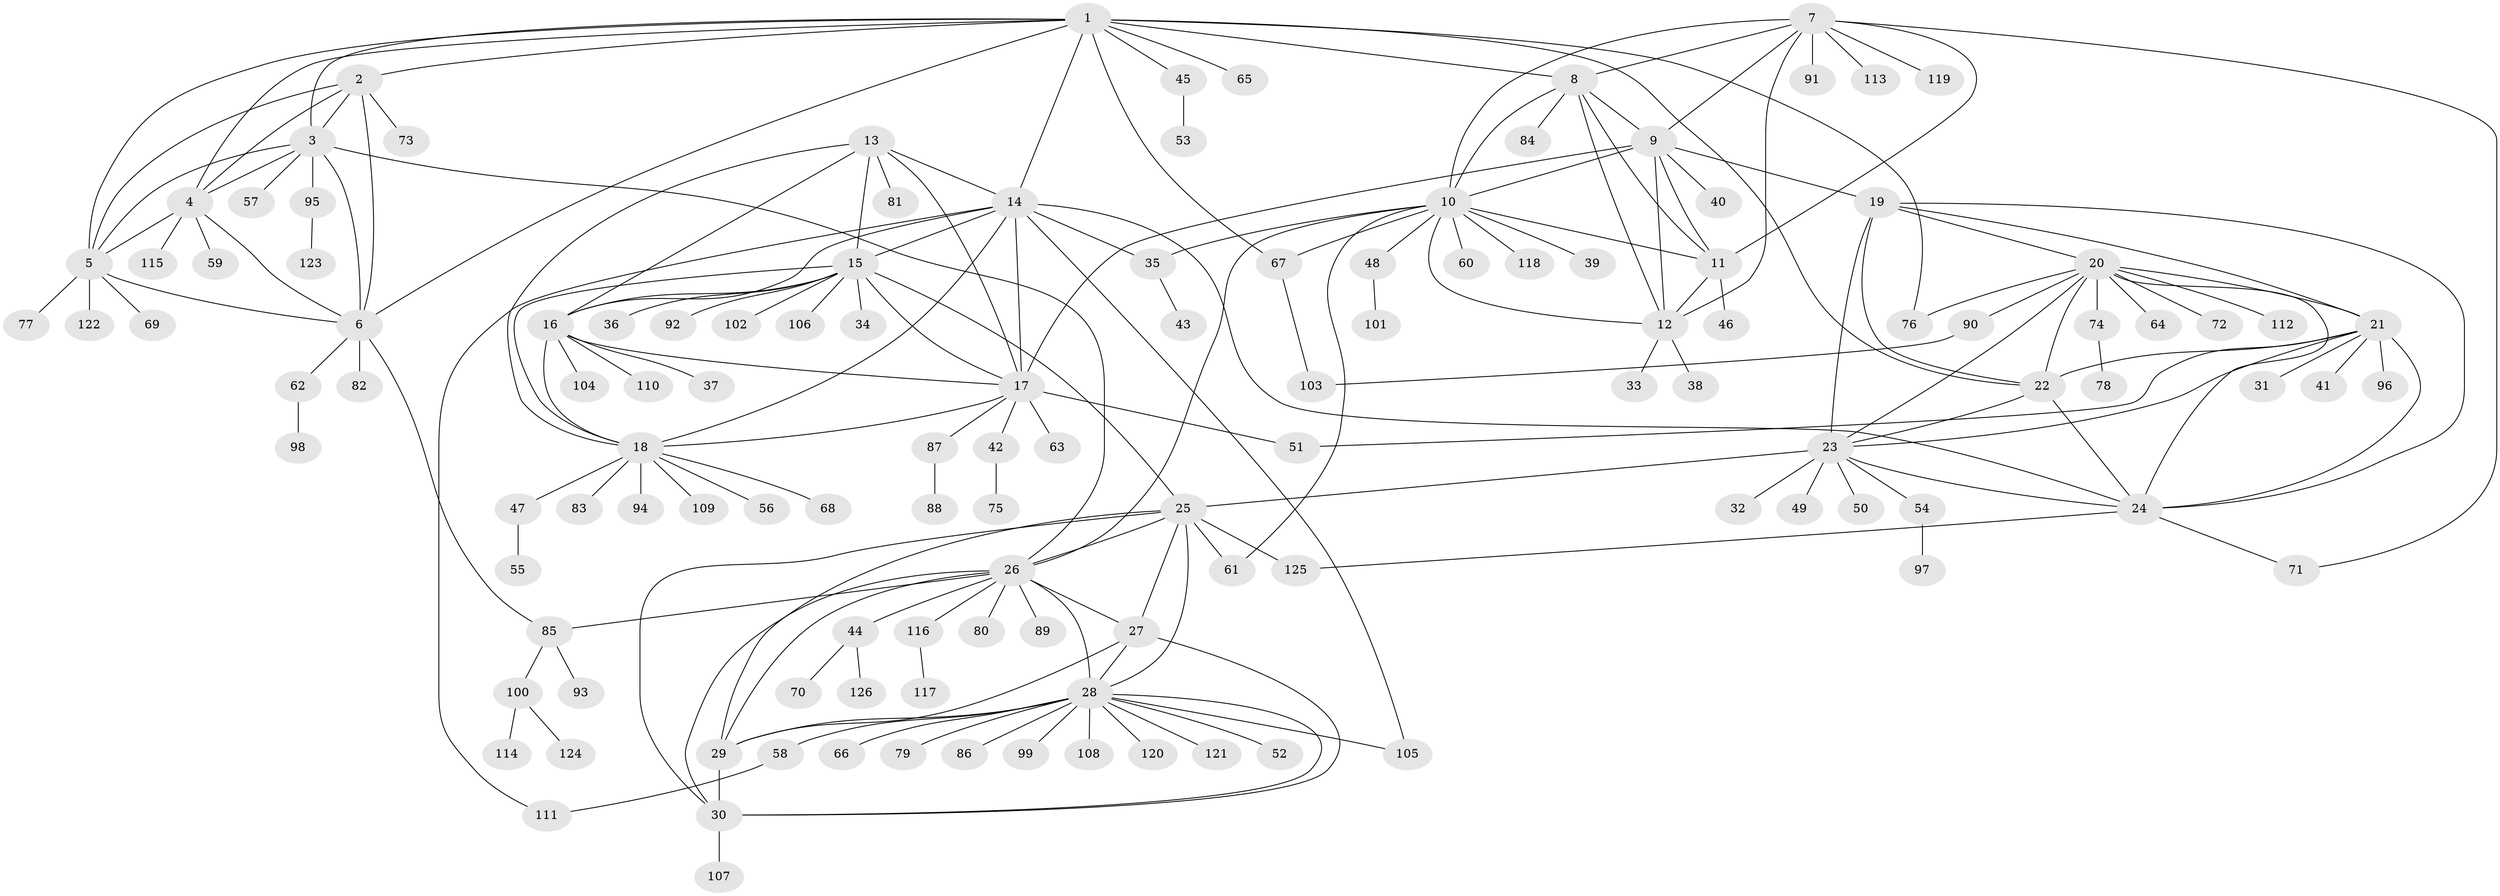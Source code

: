 // coarse degree distribution, {11: 0.0196078431372549, 5: 0.11764705882352941, 7: 0.11764705882352941, 6: 0.09803921568627451, 10: 0.0392156862745098, 9: 0.0392156862745098, 3: 0.058823529411764705, 8: 0.0196078431372549, 2: 0.17647058823529413, 1: 0.3137254901960784}
// Generated by graph-tools (version 1.1) at 2025/52/03/04/25 22:52:24]
// undirected, 126 vertices, 192 edges
graph export_dot {
  node [color=gray90,style=filled];
  1;
  2;
  3;
  4;
  5;
  6;
  7;
  8;
  9;
  10;
  11;
  12;
  13;
  14;
  15;
  16;
  17;
  18;
  19;
  20;
  21;
  22;
  23;
  24;
  25;
  26;
  27;
  28;
  29;
  30;
  31;
  32;
  33;
  34;
  35;
  36;
  37;
  38;
  39;
  40;
  41;
  42;
  43;
  44;
  45;
  46;
  47;
  48;
  49;
  50;
  51;
  52;
  53;
  54;
  55;
  56;
  57;
  58;
  59;
  60;
  61;
  62;
  63;
  64;
  65;
  66;
  67;
  68;
  69;
  70;
  71;
  72;
  73;
  74;
  75;
  76;
  77;
  78;
  79;
  80;
  81;
  82;
  83;
  84;
  85;
  86;
  87;
  88;
  89;
  90;
  91;
  92;
  93;
  94;
  95;
  96;
  97;
  98;
  99;
  100;
  101;
  102;
  103;
  104;
  105;
  106;
  107;
  108;
  109;
  110;
  111;
  112;
  113;
  114;
  115;
  116;
  117;
  118;
  119;
  120;
  121;
  122;
  123;
  124;
  125;
  126;
  1 -- 2;
  1 -- 3;
  1 -- 4;
  1 -- 5;
  1 -- 6;
  1 -- 8;
  1 -- 14;
  1 -- 22;
  1 -- 45;
  1 -- 65;
  1 -- 67;
  1 -- 76;
  2 -- 3;
  2 -- 4;
  2 -- 5;
  2 -- 6;
  2 -- 73;
  3 -- 4;
  3 -- 5;
  3 -- 6;
  3 -- 26;
  3 -- 57;
  3 -- 95;
  4 -- 5;
  4 -- 6;
  4 -- 59;
  4 -- 115;
  5 -- 6;
  5 -- 69;
  5 -- 77;
  5 -- 122;
  6 -- 62;
  6 -- 82;
  6 -- 85;
  7 -- 8;
  7 -- 9;
  7 -- 10;
  7 -- 11;
  7 -- 12;
  7 -- 71;
  7 -- 91;
  7 -- 113;
  7 -- 119;
  8 -- 9;
  8 -- 10;
  8 -- 11;
  8 -- 12;
  8 -- 84;
  9 -- 10;
  9 -- 11;
  9 -- 12;
  9 -- 17;
  9 -- 19;
  9 -- 40;
  10 -- 11;
  10 -- 12;
  10 -- 26;
  10 -- 35;
  10 -- 39;
  10 -- 48;
  10 -- 60;
  10 -- 61;
  10 -- 67;
  10 -- 118;
  11 -- 12;
  11 -- 46;
  12 -- 33;
  12 -- 38;
  13 -- 14;
  13 -- 15;
  13 -- 16;
  13 -- 17;
  13 -- 18;
  13 -- 81;
  14 -- 15;
  14 -- 16;
  14 -- 17;
  14 -- 18;
  14 -- 24;
  14 -- 35;
  14 -- 105;
  14 -- 111;
  15 -- 16;
  15 -- 17;
  15 -- 18;
  15 -- 25;
  15 -- 34;
  15 -- 36;
  15 -- 92;
  15 -- 102;
  15 -- 106;
  16 -- 17;
  16 -- 18;
  16 -- 37;
  16 -- 104;
  16 -- 110;
  17 -- 18;
  17 -- 42;
  17 -- 51;
  17 -- 63;
  17 -- 87;
  18 -- 47;
  18 -- 56;
  18 -- 68;
  18 -- 83;
  18 -- 94;
  18 -- 109;
  19 -- 20;
  19 -- 21;
  19 -- 22;
  19 -- 23;
  19 -- 24;
  20 -- 21;
  20 -- 22;
  20 -- 23;
  20 -- 24;
  20 -- 64;
  20 -- 72;
  20 -- 74;
  20 -- 76;
  20 -- 90;
  20 -- 112;
  21 -- 22;
  21 -- 23;
  21 -- 24;
  21 -- 31;
  21 -- 41;
  21 -- 51;
  21 -- 96;
  22 -- 23;
  22 -- 24;
  23 -- 24;
  23 -- 25;
  23 -- 32;
  23 -- 49;
  23 -- 50;
  23 -- 54;
  24 -- 71;
  24 -- 125;
  25 -- 26;
  25 -- 27;
  25 -- 28;
  25 -- 29;
  25 -- 30;
  25 -- 61;
  25 -- 125;
  26 -- 27;
  26 -- 28;
  26 -- 29;
  26 -- 30;
  26 -- 44;
  26 -- 80;
  26 -- 85;
  26 -- 89;
  26 -- 116;
  27 -- 28;
  27 -- 29;
  27 -- 30;
  28 -- 29;
  28 -- 30;
  28 -- 52;
  28 -- 58;
  28 -- 66;
  28 -- 79;
  28 -- 86;
  28 -- 99;
  28 -- 105;
  28 -- 108;
  28 -- 120;
  28 -- 121;
  29 -- 30;
  30 -- 107;
  35 -- 43;
  42 -- 75;
  44 -- 70;
  44 -- 126;
  45 -- 53;
  47 -- 55;
  48 -- 101;
  54 -- 97;
  58 -- 111;
  62 -- 98;
  67 -- 103;
  74 -- 78;
  85 -- 93;
  85 -- 100;
  87 -- 88;
  90 -- 103;
  95 -- 123;
  100 -- 114;
  100 -- 124;
  116 -- 117;
}
